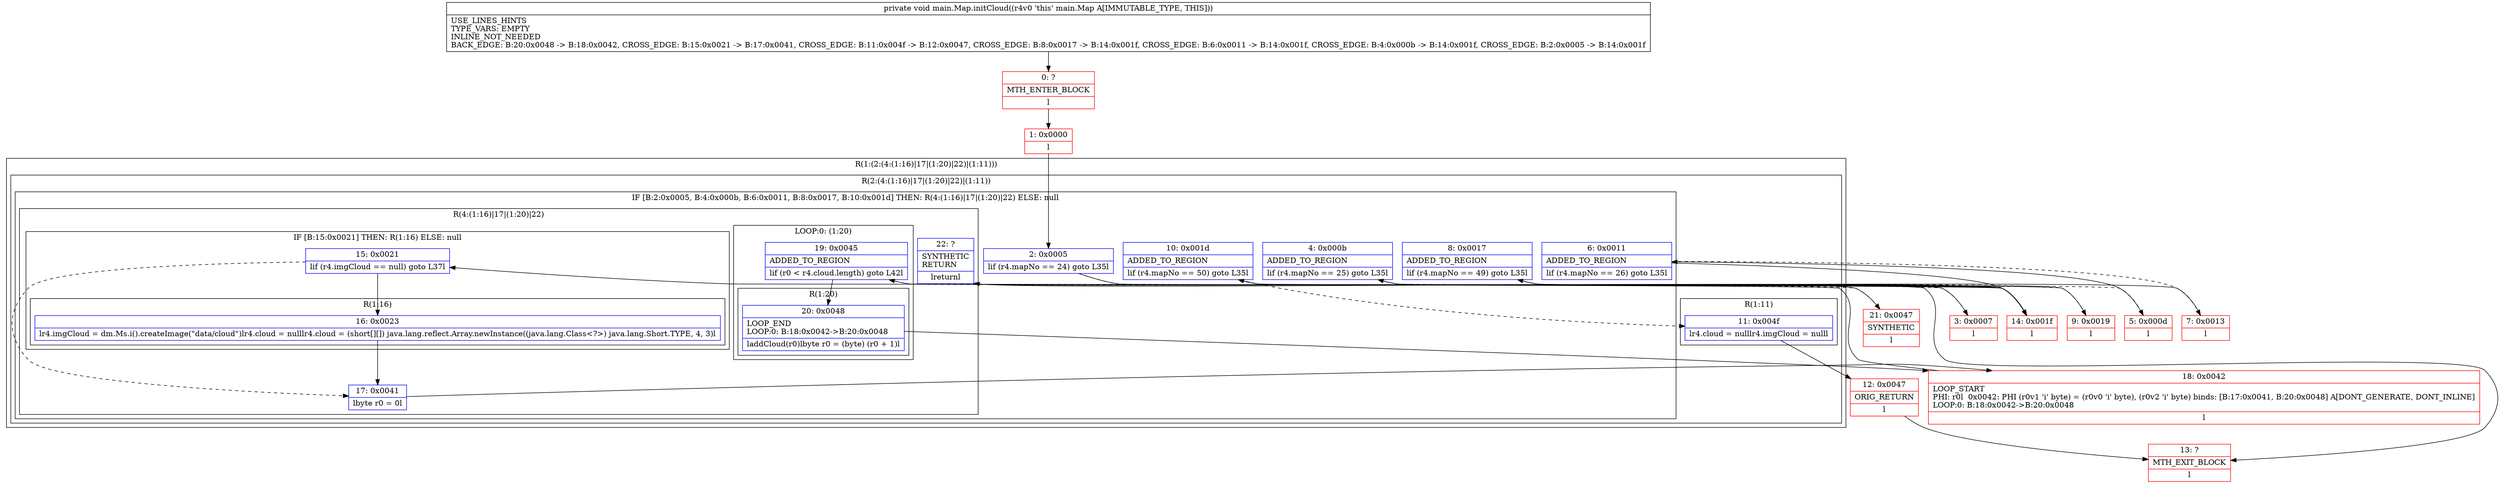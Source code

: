 digraph "CFG formain.Map.initCloud()V" {
subgraph cluster_Region_650733550 {
label = "R(1:(2:(4:(1:16)|17|(1:20)|22)|(1:11)))";
node [shape=record,color=blue];
subgraph cluster_Region_1331956598 {
label = "R(2:(4:(1:16)|17|(1:20)|22)|(1:11))";
node [shape=record,color=blue];
subgraph cluster_IfRegion_665018370 {
label = "IF [B:2:0x0005, B:4:0x000b, B:6:0x0011, B:8:0x0017, B:10:0x001d] THEN: R(4:(1:16)|17|(1:20)|22) ELSE: null";
node [shape=record,color=blue];
Node_2 [shape=record,label="{2\:\ 0x0005|lif (r4.mapNo == 24) goto L35l}"];
Node_4 [shape=record,label="{4\:\ 0x000b|ADDED_TO_REGION\l|lif (r4.mapNo == 25) goto L35l}"];
Node_6 [shape=record,label="{6\:\ 0x0011|ADDED_TO_REGION\l|lif (r4.mapNo == 26) goto L35l}"];
Node_8 [shape=record,label="{8\:\ 0x0017|ADDED_TO_REGION\l|lif (r4.mapNo == 49) goto L35l}"];
Node_10 [shape=record,label="{10\:\ 0x001d|ADDED_TO_REGION\l|lif (r4.mapNo == 50) goto L35l}"];
subgraph cluster_Region_2080927112 {
label = "R(4:(1:16)|17|(1:20)|22)";
node [shape=record,color=blue];
subgraph cluster_IfRegion_1564260636 {
label = "IF [B:15:0x0021] THEN: R(1:16) ELSE: null";
node [shape=record,color=blue];
Node_15 [shape=record,label="{15\:\ 0x0021|lif (r4.imgCloud == null) goto L37l}"];
subgraph cluster_Region_807879490 {
label = "R(1:16)";
node [shape=record,color=blue];
Node_16 [shape=record,label="{16\:\ 0x0023|lr4.imgCloud = dm.Ms.i().createImage(\"data\/cloud\")lr4.cloud = nulllr4.cloud = (short[][]) java.lang.reflect.Array.newInstance((java.lang.Class\<?\>) java.lang.Short.TYPE, 4, 3)l}"];
}
}
Node_17 [shape=record,label="{17\:\ 0x0041|lbyte r0 = 0l}"];
subgraph cluster_LoopRegion_197254631 {
label = "LOOP:0: (1:20)";
node [shape=record,color=blue];
Node_19 [shape=record,label="{19\:\ 0x0045|ADDED_TO_REGION\l|lif (r0 \< r4.cloud.length) goto L42l}"];
subgraph cluster_Region_1466311728 {
label = "R(1:20)";
node [shape=record,color=blue];
Node_20 [shape=record,label="{20\:\ 0x0048|LOOP_END\lLOOP:0: B:18:0x0042\-\>B:20:0x0048\l|laddCloud(r0)lbyte r0 = (byte) (r0 + 1)l}"];
}
}
Node_22 [shape=record,label="{22\:\ ?|SYNTHETIC\lRETURN\l|lreturnl}"];
}
}
subgraph cluster_Region_1601683851 {
label = "R(1:11)";
node [shape=record,color=blue];
Node_11 [shape=record,label="{11\:\ 0x004f|lr4.cloud = nulllr4.imgCloud = nulll}"];
}
}
}
Node_0 [shape=record,color=red,label="{0\:\ ?|MTH_ENTER_BLOCK\l|l}"];
Node_1 [shape=record,color=red,label="{1\:\ 0x0000|l}"];
Node_3 [shape=record,color=red,label="{3\:\ 0x0007|l}"];
Node_5 [shape=record,color=red,label="{5\:\ 0x000d|l}"];
Node_7 [shape=record,color=red,label="{7\:\ 0x0013|l}"];
Node_9 [shape=record,color=red,label="{9\:\ 0x0019|l}"];
Node_12 [shape=record,color=red,label="{12\:\ 0x0047|ORIG_RETURN\l|l}"];
Node_13 [shape=record,color=red,label="{13\:\ ?|MTH_EXIT_BLOCK\l|l}"];
Node_14 [shape=record,color=red,label="{14\:\ 0x001f|l}"];
Node_18 [shape=record,color=red,label="{18\:\ 0x0042|LOOP_START\lPHI: r0l  0x0042: PHI (r0v1 'i' byte) = (r0v0 'i' byte), (r0v2 'i' byte) binds: [B:17:0x0041, B:20:0x0048] A[DONT_GENERATE, DONT_INLINE]\lLOOP:0: B:18:0x0042\-\>B:20:0x0048\l|l}"];
Node_21 [shape=record,color=red,label="{21\:\ 0x0047|SYNTHETIC\l|l}"];
MethodNode[shape=record,label="{private void main.Map.initCloud((r4v0 'this' main.Map A[IMMUTABLE_TYPE, THIS]))  | USE_LINES_HINTS\lTYPE_VARS: EMPTY\lINLINE_NOT_NEEDED\lBACK_EDGE: B:20:0x0048 \-\> B:18:0x0042, CROSS_EDGE: B:15:0x0021 \-\> B:17:0x0041, CROSS_EDGE: B:11:0x004f \-\> B:12:0x0047, CROSS_EDGE: B:8:0x0017 \-\> B:14:0x001f, CROSS_EDGE: B:6:0x0011 \-\> B:14:0x001f, CROSS_EDGE: B:4:0x000b \-\> B:14:0x001f, CROSS_EDGE: B:2:0x0005 \-\> B:14:0x001f\l}"];
MethodNode -> Node_0;
Node_2 -> Node_3[style=dashed];
Node_2 -> Node_14;
Node_4 -> Node_5[style=dashed];
Node_4 -> Node_14;
Node_6 -> Node_7[style=dashed];
Node_6 -> Node_14;
Node_8 -> Node_9[style=dashed];
Node_8 -> Node_14;
Node_10 -> Node_14;
Node_10 -> Node_11[style=dashed];
Node_15 -> Node_16;
Node_15 -> Node_17[style=dashed];
Node_16 -> Node_17;
Node_17 -> Node_18;
Node_19 -> Node_20;
Node_19 -> Node_21[style=dashed];
Node_20 -> Node_18;
Node_22 -> Node_13;
Node_11 -> Node_12;
Node_0 -> Node_1;
Node_1 -> Node_2;
Node_3 -> Node_4;
Node_5 -> Node_6;
Node_7 -> Node_8;
Node_9 -> Node_10;
Node_12 -> Node_13;
Node_14 -> Node_15;
Node_18 -> Node_19;
Node_21 -> Node_22;
}

